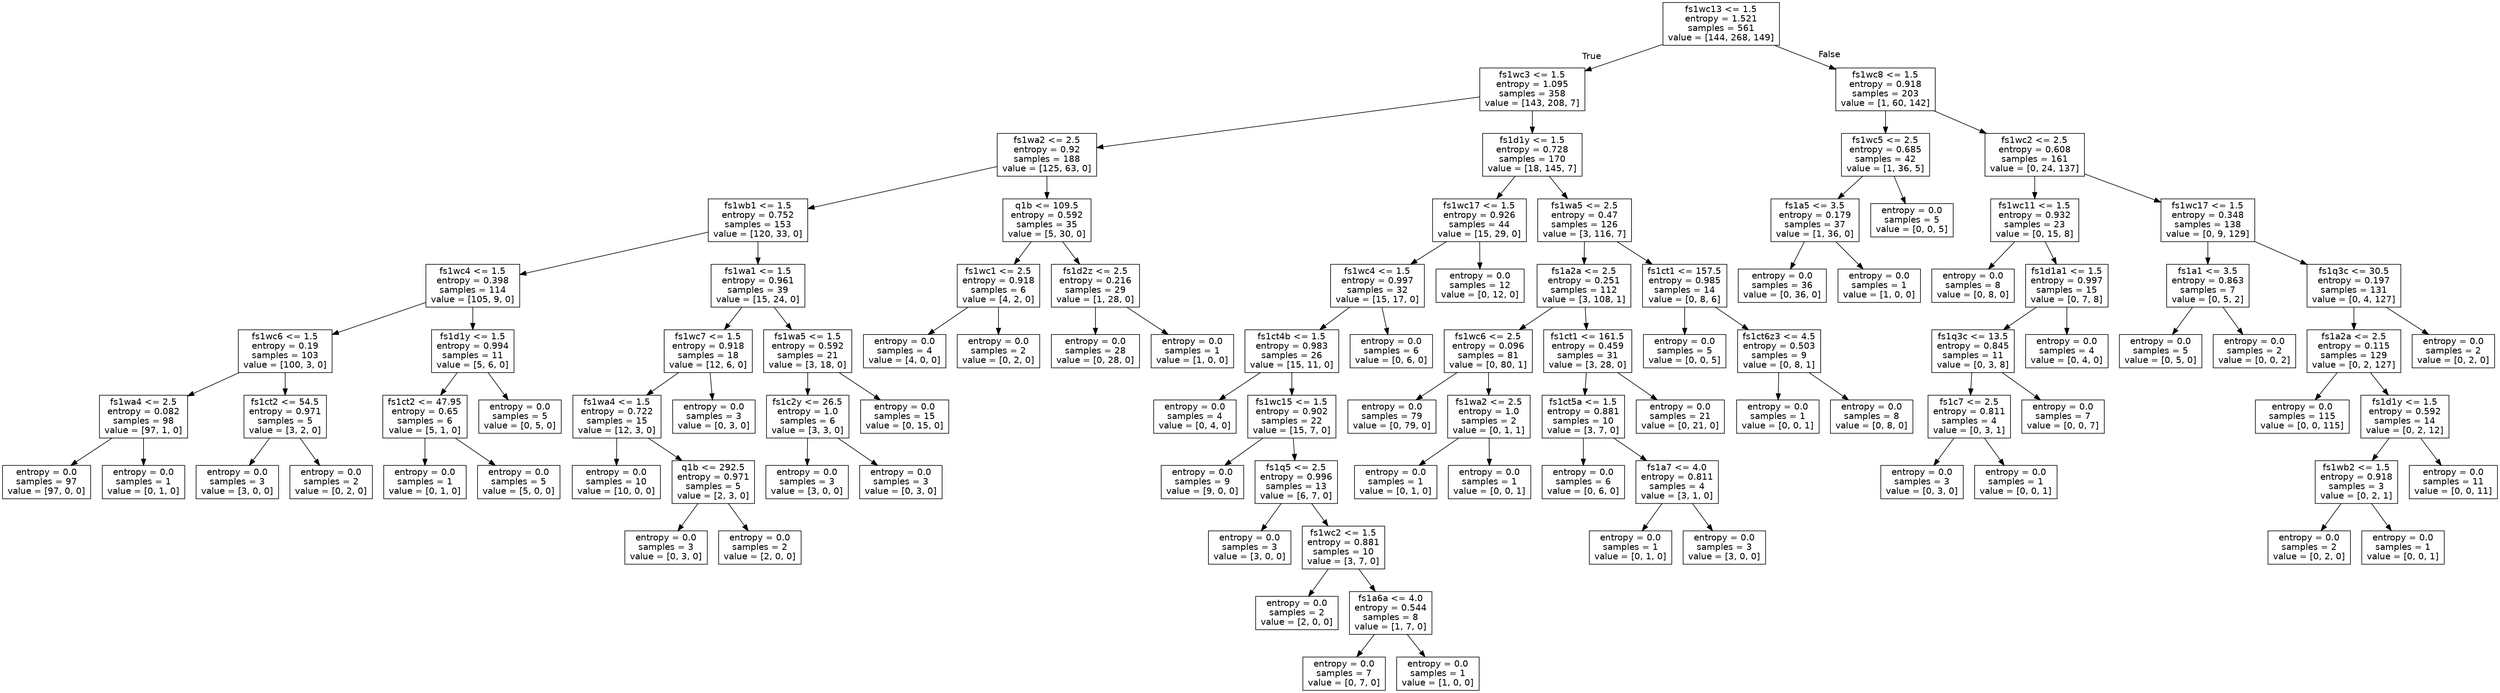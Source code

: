 digraph Tree {
node [shape=box, fontname="helvetica"] ;
edge [fontname="helvetica"] ;
0 [label="fs1wc13 <= 1.5\nentropy = 1.521\nsamples = 561\nvalue = [144, 268, 149]"] ;
1 [label="fs1wc3 <= 1.5\nentropy = 1.095\nsamples = 358\nvalue = [143, 208, 7]"] ;
0 -> 1 [labeldistance=2.5, labelangle=45, headlabel="True"] ;
2 [label="fs1wa2 <= 2.5\nentropy = 0.92\nsamples = 188\nvalue = [125, 63, 0]"] ;
1 -> 2 ;
3 [label="fs1wb1 <= 1.5\nentropy = 0.752\nsamples = 153\nvalue = [120, 33, 0]"] ;
2 -> 3 ;
4 [label="fs1wc4 <= 1.5\nentropy = 0.398\nsamples = 114\nvalue = [105, 9, 0]"] ;
3 -> 4 ;
5 [label="fs1wc6 <= 1.5\nentropy = 0.19\nsamples = 103\nvalue = [100, 3, 0]"] ;
4 -> 5 ;
6 [label="fs1wa4 <= 2.5\nentropy = 0.082\nsamples = 98\nvalue = [97, 1, 0]"] ;
5 -> 6 ;
7 [label="entropy = 0.0\nsamples = 97\nvalue = [97, 0, 0]"] ;
6 -> 7 ;
8 [label="entropy = 0.0\nsamples = 1\nvalue = [0, 1, 0]"] ;
6 -> 8 ;
9 [label="fs1ct2 <= 54.5\nentropy = 0.971\nsamples = 5\nvalue = [3, 2, 0]"] ;
5 -> 9 ;
10 [label="entropy = 0.0\nsamples = 3\nvalue = [3, 0, 0]"] ;
9 -> 10 ;
11 [label="entropy = 0.0\nsamples = 2\nvalue = [0, 2, 0]"] ;
9 -> 11 ;
12 [label="fs1d1y <= 1.5\nentropy = 0.994\nsamples = 11\nvalue = [5, 6, 0]"] ;
4 -> 12 ;
13 [label="fs1ct2 <= 47.95\nentropy = 0.65\nsamples = 6\nvalue = [5, 1, 0]"] ;
12 -> 13 ;
14 [label="entropy = 0.0\nsamples = 1\nvalue = [0, 1, 0]"] ;
13 -> 14 ;
15 [label="entropy = 0.0\nsamples = 5\nvalue = [5, 0, 0]"] ;
13 -> 15 ;
16 [label="entropy = 0.0\nsamples = 5\nvalue = [0, 5, 0]"] ;
12 -> 16 ;
17 [label="fs1wa1 <= 1.5\nentropy = 0.961\nsamples = 39\nvalue = [15, 24, 0]"] ;
3 -> 17 ;
18 [label="fs1wc7 <= 1.5\nentropy = 0.918\nsamples = 18\nvalue = [12, 6, 0]"] ;
17 -> 18 ;
19 [label="fs1wa4 <= 1.5\nentropy = 0.722\nsamples = 15\nvalue = [12, 3, 0]"] ;
18 -> 19 ;
20 [label="entropy = 0.0\nsamples = 10\nvalue = [10, 0, 0]"] ;
19 -> 20 ;
21 [label="q1b <= 292.5\nentropy = 0.971\nsamples = 5\nvalue = [2, 3, 0]"] ;
19 -> 21 ;
22 [label="entropy = 0.0\nsamples = 3\nvalue = [0, 3, 0]"] ;
21 -> 22 ;
23 [label="entropy = 0.0\nsamples = 2\nvalue = [2, 0, 0]"] ;
21 -> 23 ;
24 [label="entropy = 0.0\nsamples = 3\nvalue = [0, 3, 0]"] ;
18 -> 24 ;
25 [label="fs1wa5 <= 1.5\nentropy = 0.592\nsamples = 21\nvalue = [3, 18, 0]"] ;
17 -> 25 ;
26 [label="fs1c2y <= 26.5\nentropy = 1.0\nsamples = 6\nvalue = [3, 3, 0]"] ;
25 -> 26 ;
27 [label="entropy = 0.0\nsamples = 3\nvalue = [3, 0, 0]"] ;
26 -> 27 ;
28 [label="entropy = 0.0\nsamples = 3\nvalue = [0, 3, 0]"] ;
26 -> 28 ;
29 [label="entropy = 0.0\nsamples = 15\nvalue = [0, 15, 0]"] ;
25 -> 29 ;
30 [label="q1b <= 109.5\nentropy = 0.592\nsamples = 35\nvalue = [5, 30, 0]"] ;
2 -> 30 ;
31 [label="fs1wc1 <= 2.5\nentropy = 0.918\nsamples = 6\nvalue = [4, 2, 0]"] ;
30 -> 31 ;
32 [label="entropy = 0.0\nsamples = 4\nvalue = [4, 0, 0]"] ;
31 -> 32 ;
33 [label="entropy = 0.0\nsamples = 2\nvalue = [0, 2, 0]"] ;
31 -> 33 ;
34 [label="fs1d2z <= 2.5\nentropy = 0.216\nsamples = 29\nvalue = [1, 28, 0]"] ;
30 -> 34 ;
35 [label="entropy = 0.0\nsamples = 28\nvalue = [0, 28, 0]"] ;
34 -> 35 ;
36 [label="entropy = 0.0\nsamples = 1\nvalue = [1, 0, 0]"] ;
34 -> 36 ;
37 [label="fs1d1y <= 1.5\nentropy = 0.728\nsamples = 170\nvalue = [18, 145, 7]"] ;
1 -> 37 ;
38 [label="fs1wc17 <= 1.5\nentropy = 0.926\nsamples = 44\nvalue = [15, 29, 0]"] ;
37 -> 38 ;
39 [label="fs1wc4 <= 1.5\nentropy = 0.997\nsamples = 32\nvalue = [15, 17, 0]"] ;
38 -> 39 ;
40 [label="fs1ct4b <= 1.5\nentropy = 0.983\nsamples = 26\nvalue = [15, 11, 0]"] ;
39 -> 40 ;
41 [label="entropy = 0.0\nsamples = 4\nvalue = [0, 4, 0]"] ;
40 -> 41 ;
42 [label="fs1wc15 <= 1.5\nentropy = 0.902\nsamples = 22\nvalue = [15, 7, 0]"] ;
40 -> 42 ;
43 [label="entropy = 0.0\nsamples = 9\nvalue = [9, 0, 0]"] ;
42 -> 43 ;
44 [label="fs1q5 <= 2.5\nentropy = 0.996\nsamples = 13\nvalue = [6, 7, 0]"] ;
42 -> 44 ;
45 [label="entropy = 0.0\nsamples = 3\nvalue = [3, 0, 0]"] ;
44 -> 45 ;
46 [label="fs1wc2 <= 1.5\nentropy = 0.881\nsamples = 10\nvalue = [3, 7, 0]"] ;
44 -> 46 ;
47 [label="entropy = 0.0\nsamples = 2\nvalue = [2, 0, 0]"] ;
46 -> 47 ;
48 [label="fs1a6a <= 4.0\nentropy = 0.544\nsamples = 8\nvalue = [1, 7, 0]"] ;
46 -> 48 ;
49 [label="entropy = 0.0\nsamples = 7\nvalue = [0, 7, 0]"] ;
48 -> 49 ;
50 [label="entropy = 0.0\nsamples = 1\nvalue = [1, 0, 0]"] ;
48 -> 50 ;
51 [label="entropy = 0.0\nsamples = 6\nvalue = [0, 6, 0]"] ;
39 -> 51 ;
52 [label="entropy = 0.0\nsamples = 12\nvalue = [0, 12, 0]"] ;
38 -> 52 ;
53 [label="fs1wa5 <= 2.5\nentropy = 0.47\nsamples = 126\nvalue = [3, 116, 7]"] ;
37 -> 53 ;
54 [label="fs1a2a <= 2.5\nentropy = 0.251\nsamples = 112\nvalue = [3, 108, 1]"] ;
53 -> 54 ;
55 [label="fs1wc6 <= 2.5\nentropy = 0.096\nsamples = 81\nvalue = [0, 80, 1]"] ;
54 -> 55 ;
56 [label="entropy = 0.0\nsamples = 79\nvalue = [0, 79, 0]"] ;
55 -> 56 ;
57 [label="fs1wa2 <= 2.5\nentropy = 1.0\nsamples = 2\nvalue = [0, 1, 1]"] ;
55 -> 57 ;
58 [label="entropy = 0.0\nsamples = 1\nvalue = [0, 1, 0]"] ;
57 -> 58 ;
59 [label="entropy = 0.0\nsamples = 1\nvalue = [0, 0, 1]"] ;
57 -> 59 ;
60 [label="fs1ct1 <= 161.5\nentropy = 0.459\nsamples = 31\nvalue = [3, 28, 0]"] ;
54 -> 60 ;
61 [label="fs1ct5a <= 1.5\nentropy = 0.881\nsamples = 10\nvalue = [3, 7, 0]"] ;
60 -> 61 ;
62 [label="entropy = 0.0\nsamples = 6\nvalue = [0, 6, 0]"] ;
61 -> 62 ;
63 [label="fs1a7 <= 4.0\nentropy = 0.811\nsamples = 4\nvalue = [3, 1, 0]"] ;
61 -> 63 ;
64 [label="entropy = 0.0\nsamples = 1\nvalue = [0, 1, 0]"] ;
63 -> 64 ;
65 [label="entropy = 0.0\nsamples = 3\nvalue = [3, 0, 0]"] ;
63 -> 65 ;
66 [label="entropy = 0.0\nsamples = 21\nvalue = [0, 21, 0]"] ;
60 -> 66 ;
67 [label="fs1ct1 <= 157.5\nentropy = 0.985\nsamples = 14\nvalue = [0, 8, 6]"] ;
53 -> 67 ;
68 [label="entropy = 0.0\nsamples = 5\nvalue = [0, 0, 5]"] ;
67 -> 68 ;
69 [label="fs1ct6z3 <= 4.5\nentropy = 0.503\nsamples = 9\nvalue = [0, 8, 1]"] ;
67 -> 69 ;
70 [label="entropy = 0.0\nsamples = 1\nvalue = [0, 0, 1]"] ;
69 -> 70 ;
71 [label="entropy = 0.0\nsamples = 8\nvalue = [0, 8, 0]"] ;
69 -> 71 ;
72 [label="fs1wc8 <= 1.5\nentropy = 0.918\nsamples = 203\nvalue = [1, 60, 142]"] ;
0 -> 72 [labeldistance=2.5, labelangle=-45, headlabel="False"] ;
73 [label="fs1wc5 <= 2.5\nentropy = 0.685\nsamples = 42\nvalue = [1, 36, 5]"] ;
72 -> 73 ;
74 [label="fs1a5 <= 3.5\nentropy = 0.179\nsamples = 37\nvalue = [1, 36, 0]"] ;
73 -> 74 ;
75 [label="entropy = 0.0\nsamples = 36\nvalue = [0, 36, 0]"] ;
74 -> 75 ;
76 [label="entropy = 0.0\nsamples = 1\nvalue = [1, 0, 0]"] ;
74 -> 76 ;
77 [label="entropy = 0.0\nsamples = 5\nvalue = [0, 0, 5]"] ;
73 -> 77 ;
78 [label="fs1wc2 <= 2.5\nentropy = 0.608\nsamples = 161\nvalue = [0, 24, 137]"] ;
72 -> 78 ;
79 [label="fs1wc11 <= 1.5\nentropy = 0.932\nsamples = 23\nvalue = [0, 15, 8]"] ;
78 -> 79 ;
80 [label="entropy = 0.0\nsamples = 8\nvalue = [0, 8, 0]"] ;
79 -> 80 ;
81 [label="fs1d1a1 <= 1.5\nentropy = 0.997\nsamples = 15\nvalue = [0, 7, 8]"] ;
79 -> 81 ;
82 [label="fs1q3c <= 13.5\nentropy = 0.845\nsamples = 11\nvalue = [0, 3, 8]"] ;
81 -> 82 ;
83 [label="fs1c7 <= 2.5\nentropy = 0.811\nsamples = 4\nvalue = [0, 3, 1]"] ;
82 -> 83 ;
84 [label="entropy = 0.0\nsamples = 3\nvalue = [0, 3, 0]"] ;
83 -> 84 ;
85 [label="entropy = 0.0\nsamples = 1\nvalue = [0, 0, 1]"] ;
83 -> 85 ;
86 [label="entropy = 0.0\nsamples = 7\nvalue = [0, 0, 7]"] ;
82 -> 86 ;
87 [label="entropy = 0.0\nsamples = 4\nvalue = [0, 4, 0]"] ;
81 -> 87 ;
88 [label="fs1wc17 <= 1.5\nentropy = 0.348\nsamples = 138\nvalue = [0, 9, 129]"] ;
78 -> 88 ;
89 [label="fs1a1 <= 3.5\nentropy = 0.863\nsamples = 7\nvalue = [0, 5, 2]"] ;
88 -> 89 ;
90 [label="entropy = 0.0\nsamples = 5\nvalue = [0, 5, 0]"] ;
89 -> 90 ;
91 [label="entropy = 0.0\nsamples = 2\nvalue = [0, 0, 2]"] ;
89 -> 91 ;
92 [label="fs1q3c <= 30.5\nentropy = 0.197\nsamples = 131\nvalue = [0, 4, 127]"] ;
88 -> 92 ;
93 [label="fs1a2a <= 2.5\nentropy = 0.115\nsamples = 129\nvalue = [0, 2, 127]"] ;
92 -> 93 ;
94 [label="entropy = 0.0\nsamples = 115\nvalue = [0, 0, 115]"] ;
93 -> 94 ;
95 [label="fs1d1y <= 1.5\nentropy = 0.592\nsamples = 14\nvalue = [0, 2, 12]"] ;
93 -> 95 ;
96 [label="fs1wb2 <= 1.5\nentropy = 0.918\nsamples = 3\nvalue = [0, 2, 1]"] ;
95 -> 96 ;
97 [label="entropy = 0.0\nsamples = 2\nvalue = [0, 2, 0]"] ;
96 -> 97 ;
98 [label="entropy = 0.0\nsamples = 1\nvalue = [0, 0, 1]"] ;
96 -> 98 ;
99 [label="entropy = 0.0\nsamples = 11\nvalue = [0, 0, 11]"] ;
95 -> 99 ;
100 [label="entropy = 0.0\nsamples = 2\nvalue = [0, 2, 0]"] ;
92 -> 100 ;
}
